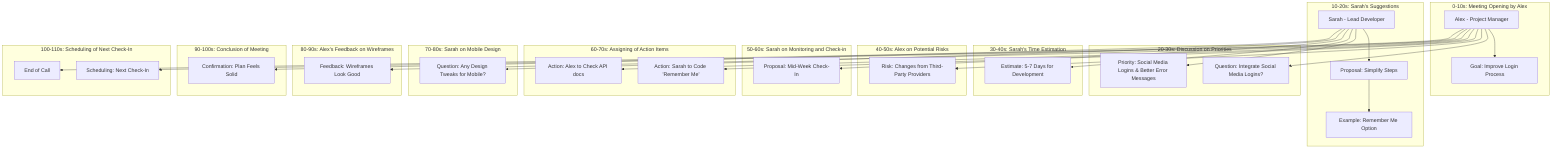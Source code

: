 graph TB

    subgraph "0-10s: Meeting Opening by Alex"
    A[Alex - Project Manager] --> B[Goal: Improve Login Process]
    end
    
    subgraph "10-20s: Sarah's Suggestions"
    C[Sarah - Lead Developer] --> D[Proposal: Simplify Steps]
    D --> E[Example: Remember Me Option]
    end
    
    subgraph "20-30s: Discussion on Priorities"
    A --> F[Question: Integrate Social Media Logins?]
    C --> G[Priority: Social Media Logins & Better Error Messages]
    end
    
    subgraph "30-40s: Sarah's Time Estimation"
    C --> H[Estimate: 5-7 Days for Development]
    end
    
    subgraph "40-50s: Alex on Potential Risks"
    A --> I[Risk: Changes from Third-Party Providers]
    end
    
    subgraph "50-60s: Sarah on Monitoring and Check-in"
    C --> J[Proposal: Mid-Week Check-In]
    end
    
    subgraph "60-70s: Assigning of Action Items"
    A --> K[Action: Sarah to Code 'Remember Me']
    A --> L[Action: Alex to Check API docs]
    end
    
    subgraph "70-80s: Sarah on Mobile Design"
    C --> M[Question: Any Design Tweaks for Mobile?]
    end
    
    subgraph "80-90s: Alex's Feedback on Wireframes"
    A --> N[Feedback: Wireframes Look Good]
    end
    
    subgraph "90-100s: Conclusion of Meeting"
    C --> O[Confirmation: Plan Feels Solid]
    end
    
    subgraph "100-110s: Scheduling of Next Check-In"
    A --> P[Scheduling: Next Check-In]
    A --> Q[End of Call]
    end